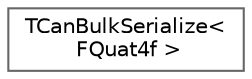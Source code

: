 digraph "Graphical Class Hierarchy"
{
 // INTERACTIVE_SVG=YES
 // LATEX_PDF_SIZE
  bgcolor="transparent";
  edge [fontname=Helvetica,fontsize=10,labelfontname=Helvetica,labelfontsize=10];
  node [fontname=Helvetica,fontsize=10,shape=box,height=0.2,width=0.4];
  rankdir="LR";
  Node0 [id="Node000000",label="TCanBulkSerialize\<\l FQuat4f \>",height=0.2,width=0.4,color="grey40", fillcolor="white", style="filled",URL="$d1/d63/structTCanBulkSerialize_3_01FQuat4f_01_4.html",tooltip=" "];
}
